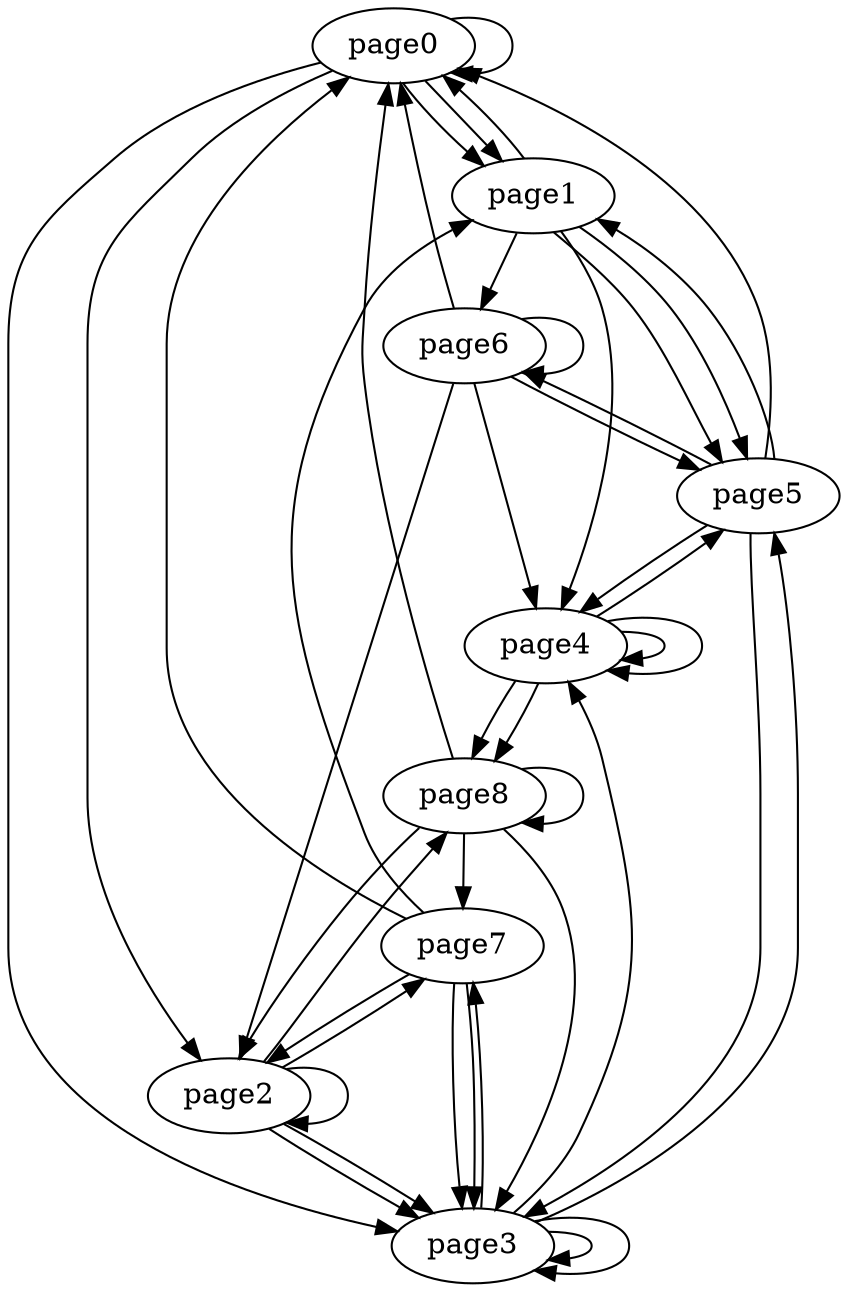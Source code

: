 digraph {
page0->page0;
page0->page1;
page0->page2;
page0->page1;
page0->page3;
page1->page4;
page1->page0;
page1->page5;
page1->page5;
page1->page6;
page2->page3;
page2->page3;
page2->page7;
page2->page2;
page2->page8;
page3->page5;
page3->page3;
page3->page4;
page3->page3;
page3->page7;
page4->page8;
page4->page8;
page4->page5;
page4->page4;
page4->page4;
page5->page6;
page5->page4;
page5->page0;
page5->page3;
page5->page1;
page6->page2;
page6->page0;
page6->page4;
page6->page5;
page6->page6;
page7->page1;
page7->page3;
page7->page3;
page7->page0;
page7->page2;
page8->page3;
page8->page2;
page8->page0;
page8->page7;
page8->page8;
}